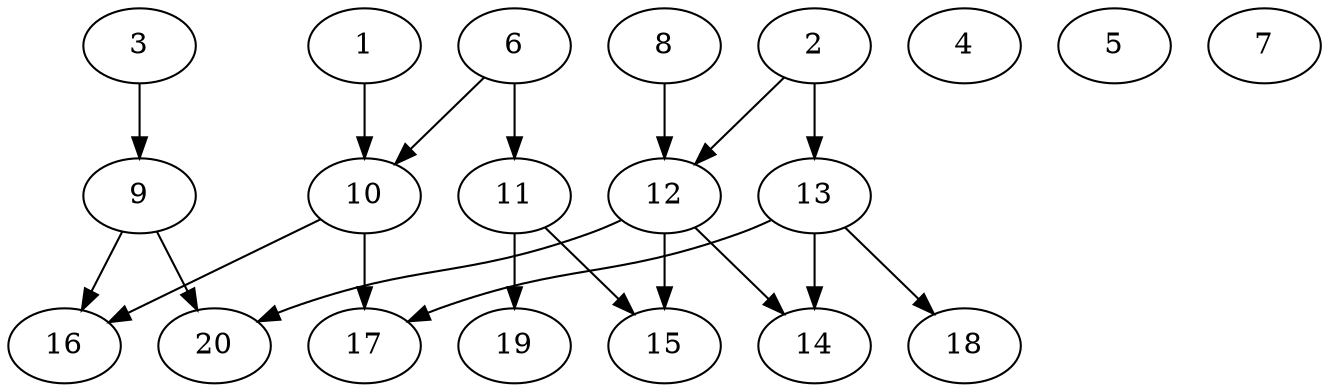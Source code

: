 // DAG automatically generated by daggen at Sat Jul 27 15:38:13 2019
// ./daggen --dot -n 20 --ccr 0.4 --fat 0.6 --regular 0.5 --density 0.4 --mindata 5242880 --maxdata 52428800 
digraph G {
  1 [size="65653760", alpha="0.02", expect_size="26261504"] 
  1 -> 10 [size ="26261504"]
  2 [size="37153280", alpha="0.04", expect_size="14861312"] 
  2 -> 12 [size ="14861312"]
  2 -> 13 [size ="14861312"]
  3 [size="34071040", alpha="0.19", expect_size="13628416"] 
  3 -> 9 [size ="13628416"]
  4 [size="101319680", alpha="0.12", expect_size="40527872"] 
  5 [size="93936640", alpha="0.14", expect_size="37574656"] 
  6 [size="67845120", alpha="0.13", expect_size="27138048"] 
  6 -> 10 [size ="27138048"]
  6 -> 11 [size ="27138048"]
  7 [size="76994560", alpha="0.19", expect_size="30797824"] 
  8 [size="64957440", alpha="0.03", expect_size="25982976"] 
  8 -> 12 [size ="25982976"]
  9 [size="46371840", alpha="0.09", expect_size="18548736"] 
  9 -> 16 [size ="18548736"]
  9 -> 20 [size ="18548736"]
  10 [size="64860160", alpha="0.17", expect_size="25944064"] 
  10 -> 16 [size ="25944064"]
  10 -> 17 [size ="25944064"]
  11 [size="39490560", alpha="0.10", expect_size="15796224"] 
  11 -> 15 [size ="15796224"]
  11 -> 19 [size ="15796224"]
  12 [size="53470720", alpha="0.13", expect_size="21388288"] 
  12 -> 14 [size ="21388288"]
  12 -> 15 [size ="21388288"]
  12 -> 20 [size ="21388288"]
  13 [size="74769920", alpha="0.15", expect_size="29907968"] 
  13 -> 14 [size ="29907968"]
  13 -> 17 [size ="29907968"]
  13 -> 18 [size ="29907968"]
  14 [size="71720960", alpha="0.05", expect_size="28688384"] 
  15 [size="24378880", alpha="0.13", expect_size="9751552"] 
  16 [size="109614080", alpha="0.10", expect_size="43845632"] 
  17 [size="65482240", alpha="0.18", expect_size="26192896"] 
  18 [size="57141760", alpha="0.02", expect_size="22856704"] 
  19 [size="74245120", alpha="0.15", expect_size="29698048"] 
  20 [size="125995520", alpha="0.06", expect_size="50398208"] 
}
